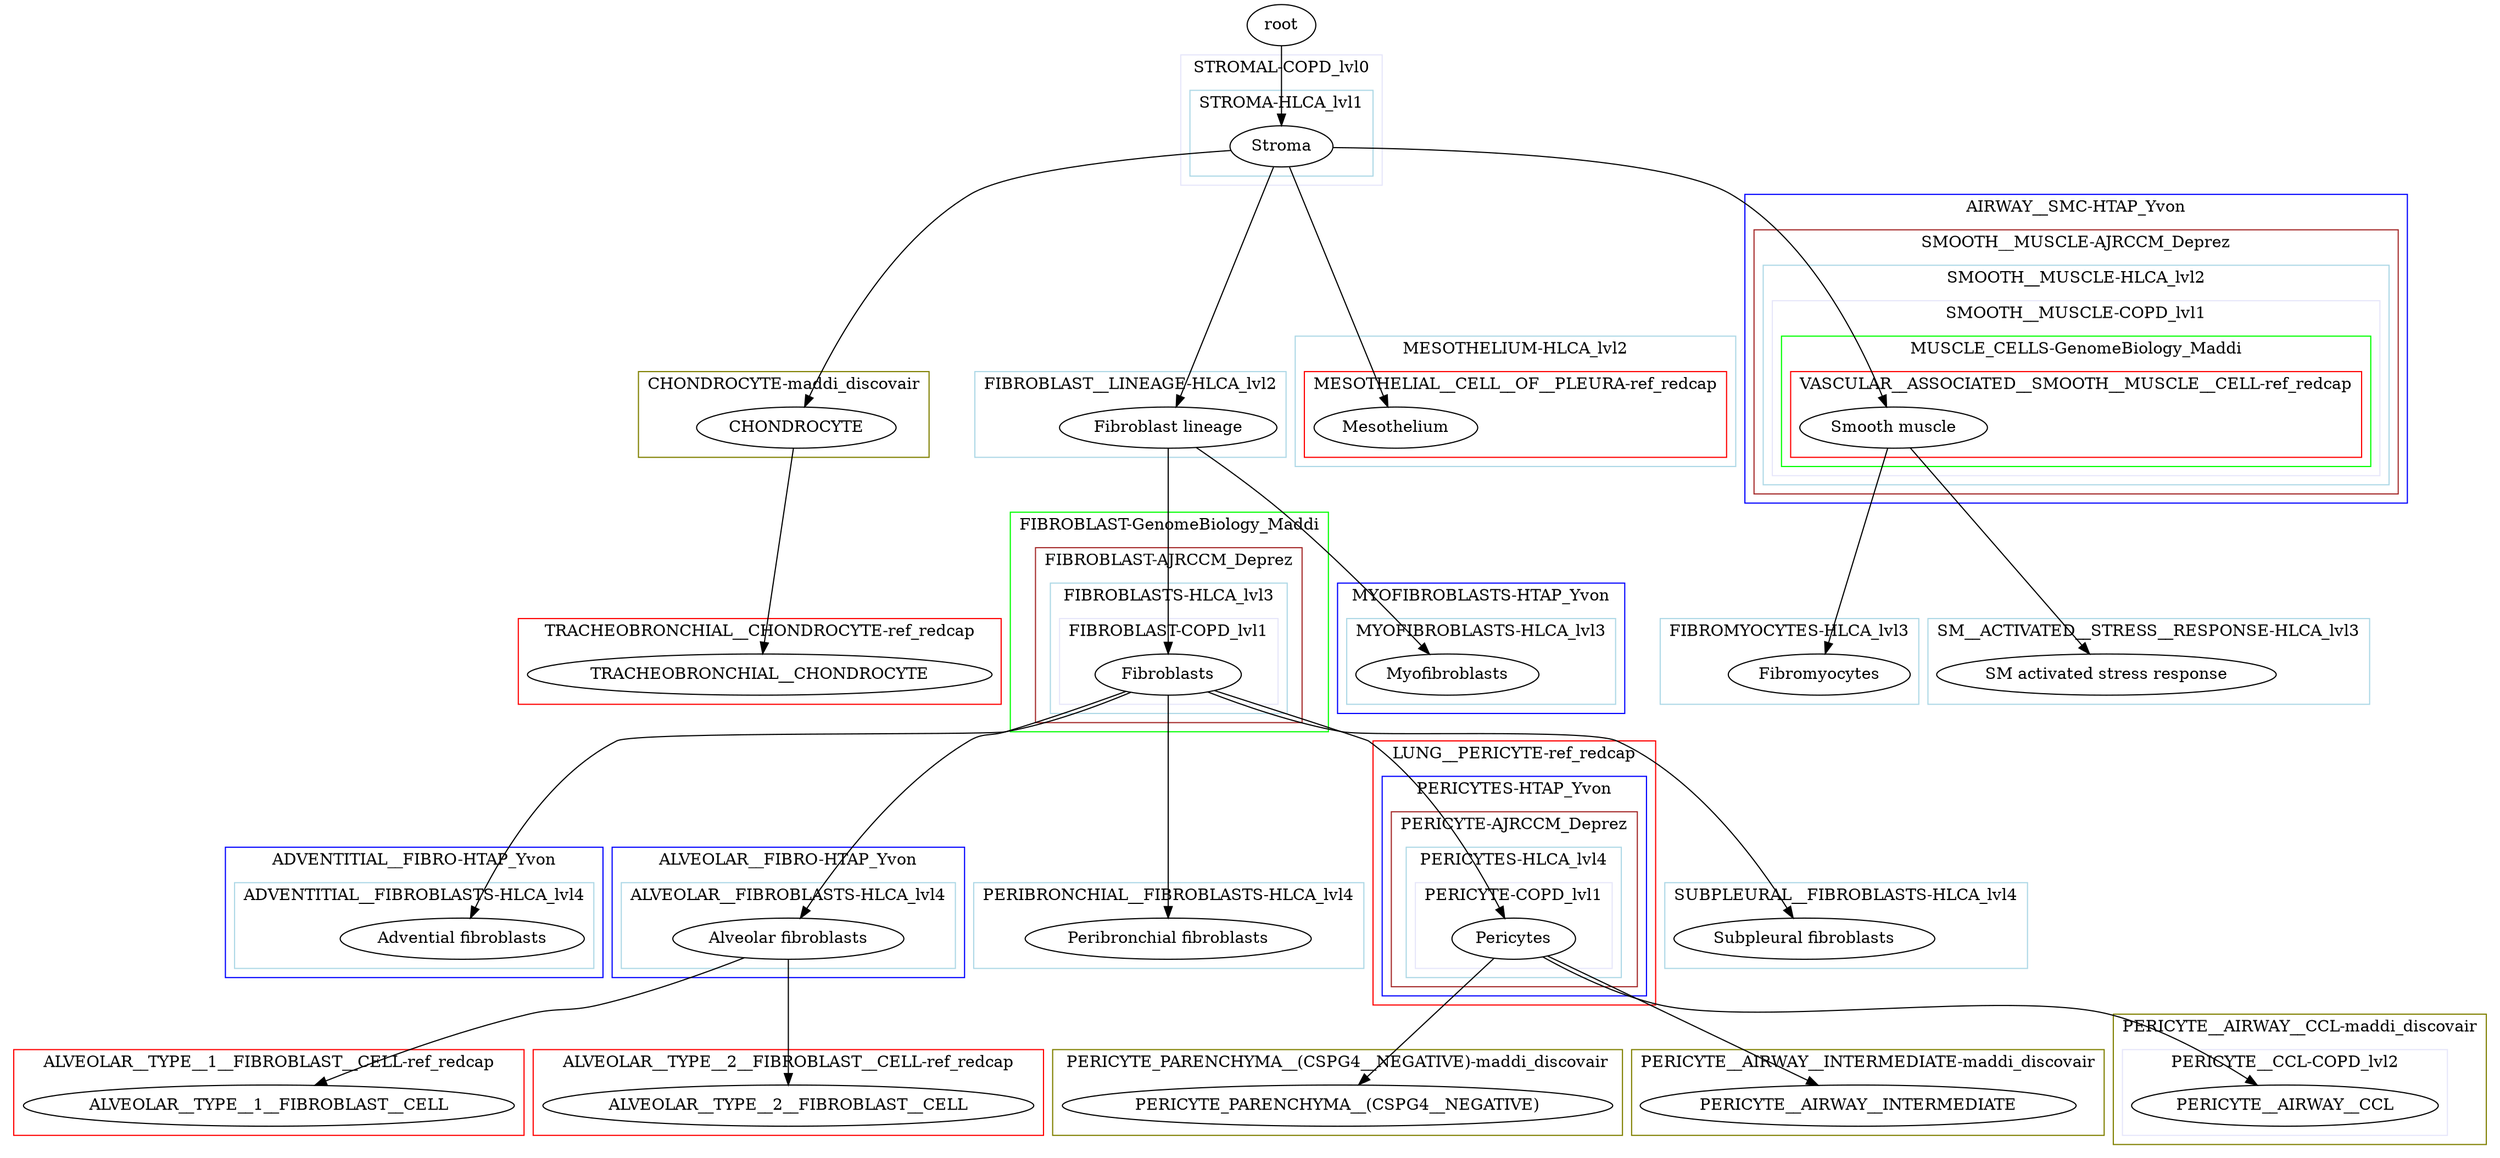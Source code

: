 digraph {
	graph [bb="0,0,2171,1005"];
	node [label="\N"];
	subgraph cluster_Stroma {
		graph [bb="1025,847,1201,961",
			color=lavender,
			label="STROMAL-COPD_lvl0",
			lheight=0.21,
			lp="1113,949.5",
			lwidth=2.14
		];
		subgraph cluster_Stroma {
			graph [bb="1033,855,1193,930",
				color=lightblue,
				label="STROMA-HLCA_lvl1",
				lheight=0.21,
				lp="1113,918.5",
				lwidth=2.00
			];
			Stroma	[color=black,
				height=0.5,
				label=Stroma,
				layer=lv_0,
				pos="1113,881",
				width=1.2457];
		}
	}
	subgraph cluster_CHONDROCYTE {
		graph [bb="551,609,805,684",
			color=olive,
			label="CHONDROCYTE-maddi_discovair",
			lheight=0.21,
			lp="678,672.5",
			lwidth=3.31
		];
		CHONDROCYTE	[color=black,
			height=0.5,
			label=CHONDROCYTE,
			layer=lv_1,
			pos="689,635",
			width=2.4192];
	}
	subgraph cluster_TRACHEOBRONCHIAL__CHONDROCYTE {
		graph [bb="446,393,868,468",
			color=red,
			label="TRACHEOBRONCHIAL__CHONDROCYTE-ref_redcap",
			lheight=0.21,
			lp="657,456.5",
			lwidth=5.22
		];
		TRACHEOBRONCHIAL__CHONDROCYTE	[color=black,
			height=0.5,
			label=TRACHEOBRONCHIAL__CHONDROCYTE,
			layer=lv_2,
			pos="657,419",
			width=5.6328];
	}
	subgraph "cluster_Fibroblast lineage" {
		graph [bb="845,609,1117,684",
			color=lightblue,
			label="FIBROBLAST__LINEAGE-HLCA_lvl2",
			lheight=0.21,
			lp="981,672.5",
			lwidth=3.56
		];
		"Fibroblast lineage"	[color=black,
			height=0.5,
			label="Fibroblast lineage",
			layer=lv_1,
			pos="1014,635",
			width=2.6359];
	}
	subgraph cluster_Fibroblasts {
		graph [bb="876,369,1154,561",
			color=green,
			label="FIBROBLAST-GenomeBiology_Maddi",
			lheight=0.21,
			lp="1015,549.5",
			lwidth=3.64
		];
		subgraph cluster_Fibroblasts {
			graph [bb="898,377,1131,530",
				color=brown,
				label="FIBROBLAST-AJRCCM_Deprez",
				lheight=0.21,
				lp="1014.5,518.5",
				lwidth=3.01
			];
			subgraph cluster_Fibroblasts {
				graph [bb="911,385,1118,499",
					color=lightblue,
					label="FIBROBLASTS-HLCA_lvl3",
					lheight=0.21,
					lp="1014.5,487.5",
					lwidth=2.56
				];
				subgraph cluster_Fibroblasts {
					graph [bb="919,393,1110,468",
						color=lavender,
						label="FIBROBLAST-COPD_lvl1",
						lheight=0.21,
						lp="1014.5,456.5",
						lwidth=2.43
					];
					Fibroblasts	[color=black,
						height=0.5,
						label=Fibroblasts,
						layer=lv_2,
						pos="1014,419",
						width=1.7693];
				}
			}
		}
	}
	subgraph "cluster_Advential fibroblasts" {
		graph [bb="190,154,520,268",
			color=blue,
			label="ADVENTITIAL__FIBRO-HTAP_Yvon",
			lheight=0.21,
			lp="355,256.5",
			lwidth=3.44
		];
		subgraph "cluster_Advential fibroblasts" {
			graph [bb="198,162,512,237",
				color=lightblue,
				label="ADVENTITIAL__FIBROBLASTS-HLCA_lvl4",
				lheight=0.21,
				lp="355,225.5",
				lwidth=4.14
			];
			"Advential fibroblasts"	[color=black,
				height=0.5,
				label="Advential fibroblasts",
				layer=lv_3,
				pos="397,188",
				width=2.9608];
		}
	}
	subgraph "cluster_Alveolar fibroblasts" {
		graph [bb="528,154,836,268",
			color=blue,
			label="ALVEOLAR__FIBRO-HTAP_Yvon",
			lheight=0.21,
			lp="682,256.5",
			lwidth=3.14
		];
		subgraph "cluster_Alveolar fibroblasts" {
			graph [bb="536,162,828,237",
				color=lightblue,
				label="ALVEOLAR__FIBROBLASTS-HLCA_lvl4",
				lheight=0.21,
				lp="682,225.5",
				lwidth=3.83
			];
			"Alveolar fibroblasts"	[color=black,
				height=0.5,
				label="Alveolar fibroblasts",
				layer=lv_3,
				pos="682,188",
				width=2.7984];
		}
	}
	subgraph cluster_ALVEOLAR__TYPE__1__FIBROBLAST__CELL {
		graph [bb="8,16,452,91",
			color=red,
			label="ALVEOLAR__TYPE__1__FIBROBLAST__CELL-ref_redcap",
			lheight=0.21,
			lp="230,79.5",
			lwidth=5.47
		];
		ALVEOLAR__TYPE__1__FIBROBLAST__CELL	[color=black,
			height=0.5,
			label=ALVEOLAR__TYPE__1__FIBROBLAST__CELL,
			layer=lv_4,
			pos="230,42",
			width=5.9578];
	}
	subgraph cluster_ALVEOLAR__TYPE__2__FIBROBLAST__CELL {
		graph [bb="460,16,904,91",
			color=red,
			label="ALVEOLAR__TYPE__2__FIBROBLAST__CELL-ref_redcap",
			lheight=0.21,
			lp="682,79.5",
			lwidth=5.47
		];
		ALVEOLAR__TYPE__2__FIBROBLAST__CELL	[color=black,
			height=0.5,
			label=ALVEOLAR__TYPE__2__FIBROBLAST__CELL,
			layer=lv_4,
			pos="682,42",
			width=5.9578];
	}
	subgraph "cluster_Peribronchial fibroblasts" {
		graph [bb="844,162,1185,237",
			color=lightblue,
			label="PERIBRONCHIAL__FIBROBLASTS-HLCA_lvl4",
			lheight=0.21,
			lp="1014.5,225.5",
			lwidth=4.51
		];
		"Peribronchial fibroblasts"	[color=black,
			height=0.5,
			label="Peribronchial fibroblasts",
			layer=lv_3,
			pos="1014,188",
			width=3.4664];
	}
	subgraph cluster_Pericytes {
		graph [bb="1193,130,1440,361",
			color=red,
			label="LUNG__PERICYTE-ref_redcap",
			lheight=0.21,
			lp="1316.5,349.5",
			lwidth=2.96
		];
		subgraph cluster_Pericytes {
			graph [bb="1201,138,1432,330",
				color=blue,
				label="PERICYTES-HTAP_Yvon",
				lheight=0.21,
				lp="1316.5,318.5",
				lwidth=2.38
			];
			subgraph cluster_Pericytes {
				graph [bb="1209,146,1424,299",
					color=brown,
					label="PERICYTE-AJRCCM_Deprez",
					lheight=0.21,
					lp="1316.5,287.5",
					lwidth=2.76
				];
				subgraph cluster_Pericytes {
					graph [bb="1222,154,1410,268",
						color=lightblue,
						label="PERICYTES-HLCA_lvl4",
						lheight=0.21,
						lp="1316,256.5",
						lwidth=2.28
					];
					subgraph cluster_Pericytes {
						graph [bb="1230,162,1402,237",
							color=lavender,
							label="PERICYTE-COPD_lvl1",
							lheight=0.21,
							lp="1316,225.5",
							lwidth=2.17
						];
						Pericytes	[color=black,
							height=0.5,
							label=Pericytes,
							layer=lv_3,
							pos="1316,188",
							width=1.4985];
					}
				}
			}
		}
	}
	subgraph "cluster_PERICYTE_PARENCHYMA__(CSPG4__NEGATIVE)" {
		graph [bb="912,16,1408,91",
			color=olive,
			label="PERICYTE_PARENCHYMA__(CSPG4__NEGATIVE)-maddi_discovair",
			lheight=0.21,
			lp="1160,79.5",
			lwidth=6.58
		];
		"PERICYTE_PARENCHYMA__(CSPG4__NEGATIVE)"	[color=black,
			height=0.5,
			label="PERICYTE_PARENCHYMA__(CSPG4__NEGATIVE)",
			layer=lv_4,
			pos="1160,42",
			width=6.68];
	}
	subgraph cluster_PERICYTE__AIRWAY__INTERMEDIATE {
		graph [bb="1416,16,1829,91",
			color=olive,
			label="PERICYTE__AIRWAY__INTERMEDIATE-maddi_discovair",
			lheight=0.21,
			lp="1622.5,79.5",
			lwidth=5.51
		];
		PERICYTE__AIRWAY__INTERMEDIATE	[color=black,
			height=0.5,
			label=PERICYTE__AIRWAY__INTERMEDIATE,
			layer=lv_4,
			pos="1614,42",
			width=5.2898];
	}
	subgraph cluster_PERICYTE__AIRWAY__CCL {
		graph [bb="1837,8,2163,122",
			color=olive,
			label="PERICYTE__AIRWAY__CCL-maddi_discovair",
			lheight=0.21,
			lp="2000,110.5",
			lwidth=4.31
		];
		subgraph cluster_PERICYTE__AIRWAY__CCL {
			graph [bb="1845,16,2129,91",
				color=lavender,
				label="PERICYTE__CCL-COPD_lvl2",
				lheight=0.21,
				lp="1987,79.5",
				lwidth=2.76
			];
			PERICYTE__AIRWAY__CCL	[color=black,
				height=0.5,
				label=PERICYTE__AIRWAY__CCL,
				layer=lv_4,
				pos="1987,42",
				width=3.7191];
		}
	}
	subgraph "cluster_Subpleural fibroblasts" {
		graph [bb="1448,162,1765,237",
			color=lightblue,
			label="SUBPLEURAL__FIBROBLASTS-HLCA_lvl4",
			lheight=0.21,
			lp="1606.5,225.5",
			lwidth=4.18
		];
		"Subpleural fibroblasts"	[color=black,
			height=0.5,
			label="Subpleural fibroblasts",
			layer=lv_3,
			pos="1570,188",
			width=3.1594];
	}
	subgraph cluster_Myofibroblasts {
		graph [bb="1162,385,1413,499",
			color=blue,
			label="MYOFIBROBLASTS-HTAP_Yvon",
			lheight=0.21,
			lp="1287.5,487.5",
			lwidth=3.14
		];
		subgraph cluster_Myofibroblasts {
			graph [bb="1170,393,1405,468",
				color=lightblue,
				label="MYOFIBROBLASTS-HLCA_lvl3",
				lheight=0.21,
				lp="1287.5,456.5",
				lwidth=3.04
			];
			Myofibroblasts	[color=black,
				height=0.5,
				label=Myofibroblasts,
				layer=lv_2,
				pos="1258,419",
				width=2.2206];
		}
	}
	subgraph cluster_Mesothelium {
		graph [bb="1125,601,1510,715",
			color=lightblue,
			label="MESOTHELIUM-HLCA_lvl2",
			lheight=0.21,
			lp="1317.5,703.5",
			lwidth=2.74
		];
		subgraph cluster_Mesothelium {
			graph [bb="1133,609,1502,684",
				color=red,
				label="MESOTHELIAL__CELL__OF__PLEURA-ref_redcap",
				lheight=0.21,
				lp="1317.5,672.5",
				lwidth=4.90
			];
			Mesothelium	[color=black,
				height=0.5,
				label=Mesothelium,
				layer=lv_1,
				pos="1212,635",
				width=1.9859];
		}
	}
	subgraph "cluster_Smooth muscle" {
		graph [bb="1518,569,2097,839",
			color=blue,
			label="AIRWAY__SMC-HTAP_Yvon",
			lheight=0.21,
			lp="1807.5,827.5",
			lwidth=2.67
		];
		subgraph "cluster_Smooth muscle" {
			graph [bb="1526,577,2089,808",
				color=brown,
				label="SMOOTH__MUSCLE-AJRCCM_Deprez",
				lheight=0.21,
				lp="1807.5,796.5",
				lwidth=3.76
			];
			subgraph "cluster_Smooth muscle" {
				graph [bb="1534,585,2081,777",
					color=lightblue,
					label="SMOOTH__MUSCLE-HLCA_lvl2",
					lheight=0.21,
					lp="1807.5,765.5",
					lwidth=3.14
				];
				subgraph "cluster_Smooth muscle" {
					graph [bb="1542,593,2073,746",
						color=lavender,
						label="SMOOTH__MUSCLE-COPD_lvl1",
						lheight=0.21,
						lp="1807.5,734.5",
						lwidth=3.17
					];
					subgraph "cluster_Smooth muscle" {
						graph [bb="1550,601,2065,715",
							color=green,
							label="MUSCLE_CELLS-GenomeBiology_Maddi",
							lheight=0.21,
							lp="1807.5,703.5",
							lwidth=4.03
						];
						subgraph "cluster_Smooth muscle" {
							graph [bb="1558,609,2057,684",
								color=red,
								label="VASCULAR__ASSOCIATED__SMOOTH__MUSCLE__CELL-ref_redcap",
								lheight=0.21,
								lp="1807.5,672.5",
								lwidth=6.71
							];
							"Smooth muscle"	[color=black,
								height=0.5,
								label="Smooth muscle",
								layer=lv_1,
								pos="1648,635",
								width=2.2748];
						}
					}
				}
			}
		}
	}
	subgraph cluster_Fibromyocytes {
		graph [bb="1444,393,1670,468",
			color=lightblue,
			label="FIBROMYOCYTES-HLCA_lvl3",
			lheight=0.21,
			lp="1557,456.5",
			lwidth=2.92
		];
		Fibromyocytes	[color=black,
			height=0.5,
			label=Fibromyocytes,
			layer=lv_2,
			pos="1583,419",
			width=2.2026];
	}
	subgraph "cluster_SM activated stress response" {
		graph [bb="1678,393,2064,468",
			color=lightblue,
			label="SM__ACTIVATED__STRESS__RESPONSE-HLCA_lvl3",
			lheight=0.21,
			lp="1871,456.5",
			lwidth=5.14
		];
		"SM activated stress response"	[color=black,
			height=0.5,
			label="SM activated stress response",
			layer=lv_2,
			pos="1834,419",
			width=4.1163];
	}
	root	[color=black,
		height=0.5,
		label=root,
		layer=lv_0,
		pos="1113,987",
		width=0.83048];
	root -> Stroma	[pos="e,1113,899.2 1113,968.83 1113,952.64 1113,928.13 1113,909.27"];
	Stroma -> CHONDROCYTE	[pos="e,696.25,653.19 1069,877.41 1002.1,872.8 878.61,861.48 841,839 770.03,796.57 721.39,707.15 700.51,662.51"];
	Stroma -> "Fibroblast lineage"	[pos="e,1021,653.14 1106,862.84 1089,820.93 1045.3,713.09 1024.8,662.7"];
	Stroma -> Mesothelium	[pos="e,1205,653.14 1120,862.84 1137,820.93 1180.7,713.09 1201.2,662.7"];
	Stroma -> "Smooth muscle"	[pos="e,1641.8,653.1 1158.1,879.92 1248.5,879.02 1448.1,873.11 1506,839 1575.8,797.91 1619.7,707.47 1638.1,662.49"];
	CHONDROCYTE -> TRACHEOBRONCHIAL__CHONDROCYTE	[pos="e,659.58,437.23 686.44,616.85 680.9,579.83 667.79,492.18 661.1,447.39"];
	"Fibroblast lineage" -> Fibroblasts	[pos="e,1014,437.23 1014,616.85 1014,579.83 1014,492.18 1014,447.39"];
	"Fibroblast lineage" -> Myofibroblasts	[pos="e,1242.3,436.87 1038.6,617.54 1059.3,603.32 1089.4,581.84 1114,561 1159.1,522.76 1207.5,473.52 1235.1,444.49"];
	Fibroblasts -> "Advential fibroblasts"	[pos="e,404.18,206.03 981.21,403.43 952.92,391.66 910.63,375.95 872,369 853.4,365.66 548.89,369.46 532,361 469.76,329.82 427.42,255.05 \
408.4,215.14"];
	Fibroblasts -> "Alveolar fibroblasts"	[pos="e,692.54,205.96 976.92,404.21 948.43,393.86 908,379.69 872,369 857.95,364.83 852.6,368.49 840,361 776.6,323.3 723.52,252.33 698.11,\
214.41"];
	Fibroblasts -> "Peribronchial fibroblasts"	[pos="e,1014,206.1 1014,400.79 1014,361.32 1014,264.03 1014,216.3"];
	Fibroblasts -> Pericytes	[pos="e,1308.1,205.9 1054.6,404.94 1105.9,388.43 1187.6,362.03 1189,361 1243.2,321.93 1283.9,252.82 1303.4,215.19"];
	Fibroblasts -> "Subpleural fibroblasts"	[pos="e,1560.2,206.07 1048.6,403.78 1079,392.05 1124.6,376.21 1166,369 1192.3,364.42 1381.7,371.91 1406,361 1475.3,329.93 1529.8,254.56 \
1554.9,214.7"];
	"Alveolar fibroblasts" -> ALVEOLAR__TYPE__1__FIBROBLAST__CELL	[pos="e,270.08,59.812 643.4,171.3 610.16,158.38 560.63,140.53 516,130 489.82,123.82 482.17,128.25 456,122 393.85,107.16 324.85,81.657 \
279.64,63.648"];
	"Alveolar fibroblasts" -> ALVEOLAR__TYPE__2__FIBROBLAST__CELL	[pos="e,682,60.062 682,169.92 682,145.34 682,99.753 682,70.427"];
	Pericytes -> "PERICYTE_PARENCHYMA__(CSPG4__NEGATIVE)"	[pos="e,1178.7,60.296 1298.4,170.76 1271.1,145.54 1218.3,96.785 1186.4,67.34"];
	Pericytes -> PERICYTE__AIRWAY__INTERMEDIATE	[pos="e,1579.4,59.734 1345.4,172.8 1398,147.35 1508.7,93.882 1570.3,64.123"];
	Pericytes -> PERICYTE__AIRWAY__CCL	[pos="e,1962.8,59.864 1341.4,172.02 1366.5,158.13 1406.5,138.38 1444,130 1528.4,111.15 1749.2,143.16 1833,122 1877.8,110.69 1924.4,84.449 \
1954.4,65.305"];
	"Smooth muscle" -> Fibromyocytes	[pos="e,1588.2,437.23 1642.8,616.85 1631.5,579.68 1604.7,491.44 1591.1,446.82"];
	"Smooth muscle" -> "SM activated stress response"	[pos="e,1819.2,437.01 1662.6,617.21 1695.2,579.64 1774.3,488.67 1812.6,444.66"];
}
